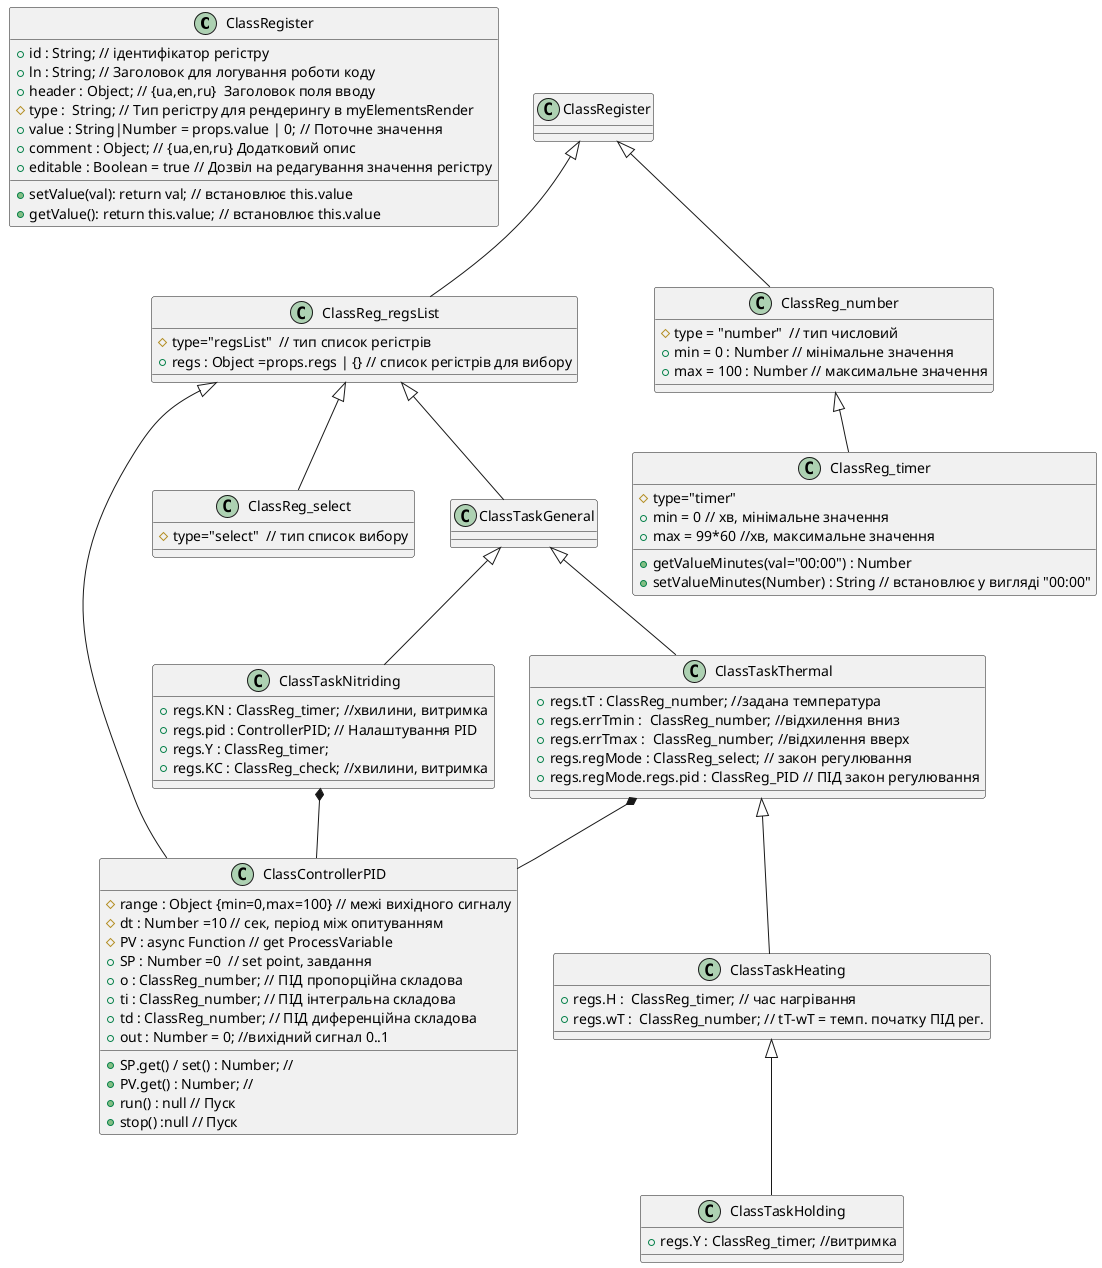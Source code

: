 @startuml ClassTasks

 

class "ClassRegister" as register { 
    +id : String; // ідентифікатор регістру
    +ln : String; // Заголовок для логування роботи коду
    +header : Object; // {ua,en,ru}  Заголовок поля вводу
    #type :  String; // Тип регістру для рендерингу в myElementsRender
    +value : String|Number = props.value | 0; // Поточне значення
    +comment : Object; // {ua,en,ru} Додатковий опис
    +editable : Boolean = true // Дозвіл на редагування значення регістру
    +setValue(val): return val; // встановлює this.value
    +getValue(): return this.value; // встановлює this.value
}

class ClassReg_regsList {
    #type="regsList"  // тип список регістрів
    +regs : Object =props.regs | {} // список регістрів для вибору
}

ClassRegister <|-- ClassReg_regsList

class ClassTaskGeneral {
'    //+regs : Object = props.regs : {} // контейнер для списку регістрів
}

ClassReg_regsList <|-- ClassTaskGeneral

class ClassControllerPID {
    #range : Object {min=0,max=100} // межі вихідного сигналу
    #dt : Number =10 // сек, період між опитуванням
    #PV : async Function // get ProcessVariable
    +SP : Number =0  // set point, завдання
    +o : ClassReg_number; // ПІД пропорційна складова
    +ti : ClassReg_number; // ПІД інтегральна складова
    +td : ClassReg_number; // ПІД диференційна складова
    +out : Number = 0; //вихідний сигнал 0..1
    +SP.get() / set() : Number; //
    +PV.get() : Number; //
    +run() : null // Пуск
    +stop() :null // Пуск
}
ClassReg_regsList <|-- ClassControllerPID
' Поки закон ПОЗ - невикористовуємо
' class POScontroller { 
'     o : ClassReg_number; // неузг.температури
' }

class ClassTaskThermal {
    +regs.tT : ClassReg_number; //задана температура
    +regs.errTmin :  ClassReg_number; //відхилення вниз
    +regs.errTmax :  ClassReg_number; //відхилення вверх
    +regs.regMode : ClassReg_select; // закон регулювання
    ' +regs.regMode.regs.pos : POScontroller; // ПОЗ закон регулювання
    +regs.regMode.regs.pid : ClassReg_PID // ПІД закон регулювання
    
 }

ClassTaskThermal *-- ClassControllerPID
' ClassTaskThermal *-- POScontroller

class ClassTaskHeating {
    +regs.H :  ClassReg_timer; // час нагрівання
    +regs.wT :  ClassReg_number; // tT-wT = темп. початку ПІД рег.
}

class ClassTaskHolding {
    +regs.Y : ClassReg_timer; //витримка 
} 



ClassTaskGeneral <|--  ClassTaskThermal
ClassTaskThermal  <|--  ClassTaskHeating
ClassTaskHeating  <|-- ClassTaskHolding

' -------------  Nitriding Process --------------------------------
class ClassTaskNitriding {
    +regs.KN : ClassReg_timer; //хвилини, витримка 
    +regs.pid : ControllerPID; // Налаштування PID
    +regs.Y : ClassReg_timer;
    +regs.KC : ClassReg_check; //хвилини, витримка

} 
ClassTaskGeneral <|--  ClassTaskNitriding
ClassTaskNitriding *-- ClassControllerPID

class ClassReg_number {
    #type = "number"  // тип числовий
    +min = 0 : Number // мінімальне значення  
    +max = 100 : Number // максимальне значення
}
ClassRegister <|-- ClassReg_number





class ClassReg_select {
    #type="select"  // тип список вибору
}

ClassReg_regsList <|-- ClassReg_select


class ClassReg_timer {
    #type="timer"
    +min = 0 // хв, мінімальне значення  
    +max = 99*60 //хв, максимальне значення
    +getValueMinutes(val="00:00") : Number
    +setValueMinutes(Number) : String // встановлює у вигляді "00:00" 
 }

 ClassReg_number <|-- ClassReg_timer

@enduml




